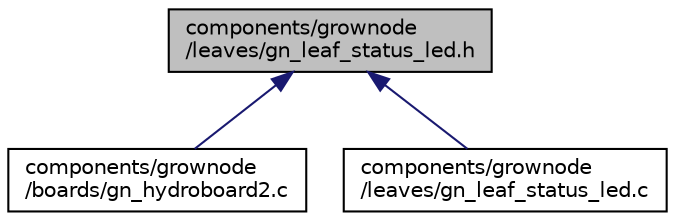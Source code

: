 digraph "components/grownode/leaves/gn_leaf_status_led.h"
{
 // LATEX_PDF_SIZE
  edge [fontname="Helvetica",fontsize="10",labelfontname="Helvetica",labelfontsize="10"];
  node [fontname="Helvetica",fontsize="10",shape=record];
  Node1 [label="components/grownode\l/leaves/gn_leaf_status_led.h",height=0.2,width=0.4,color="black", fillcolor="grey75", style="filled", fontcolor="black",tooltip=" "];
  Node1 -> Node2 [dir="back",color="midnightblue",fontsize="10",style="solid",fontname="Helvetica"];
  Node2 [label="components/grownode\l/boards/gn_hydroboard2.c",height=0.2,width=0.4,color="black", fillcolor="white", style="filled",URL="$gn__hydroboard2_8c.html",tooltip=" "];
  Node1 -> Node3 [dir="back",color="midnightblue",fontsize="10",style="solid",fontname="Helvetica"];
  Node3 [label="components/grownode\l/leaves/gn_leaf_status_led.c",height=0.2,width=0.4,color="black", fillcolor="white", style="filled",URL="$gn__leaf__status__led_8c.html",tooltip=" "];
}
